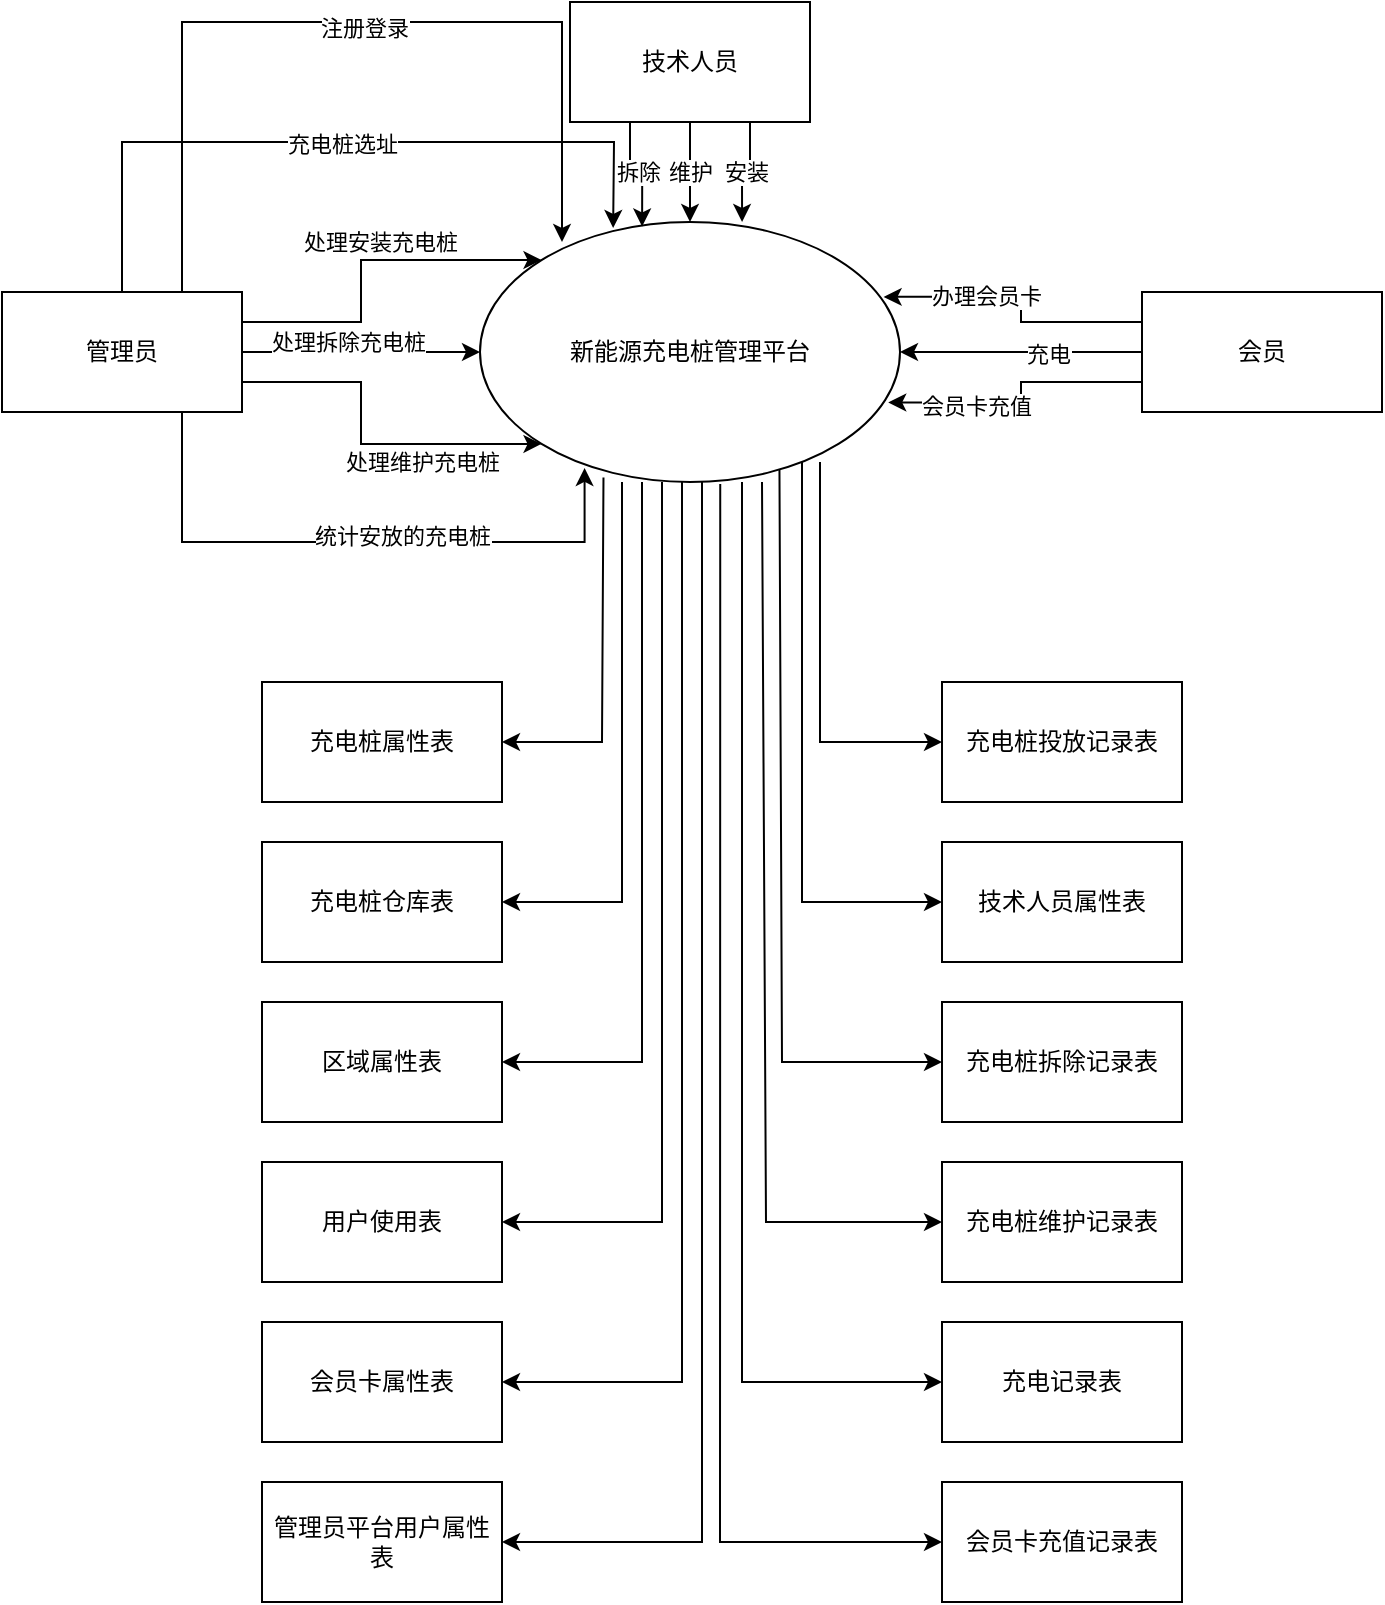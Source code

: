 <mxfile version="20.8.1" type="github">
  <diagram id="hFcypDkv1yxKYLGdelCU" name="第 1 页">
    <mxGraphModel dx="1615" dy="894" grid="1" gridSize="10" guides="1" tooltips="1" connect="1" arrows="1" fold="1" page="1" pageScale="1" pageWidth="827" pageHeight="1169" math="0" shadow="0">
      <root>
        <mxCell id="0" />
        <mxCell id="1" parent="0" />
        <mxCell id="XSCZwYgmgKanuWmm07Oy-10" value="" style="edgeStyle=orthogonalEdgeStyle;rounded=0;orthogonalLoop=1;jettySize=auto;html=1;" edge="1" parent="1" source="XSCZwYgmgKanuWmm07Oy-1" target="XSCZwYgmgKanuWmm07Oy-2">
          <mxGeometry relative="1" as="geometry" />
        </mxCell>
        <mxCell id="XSCZwYgmgKanuWmm07Oy-11" value="处理拆除充电桩" style="edgeLabel;html=1;align=center;verticalAlign=middle;resizable=0;points=[];" vertex="1" connectable="0" parent="XSCZwYgmgKanuWmm07Oy-10">
          <mxGeometry x="-0.343" y="-3" relative="1" as="geometry">
            <mxPoint x="14" y="-8" as="offset" />
          </mxGeometry>
        </mxCell>
        <mxCell id="XSCZwYgmgKanuWmm07Oy-12" style="edgeStyle=orthogonalEdgeStyle;rounded=0;orthogonalLoop=1;jettySize=auto;html=1;exitX=1;exitY=0.75;exitDx=0;exitDy=0;entryX=0;entryY=1;entryDx=0;entryDy=0;" edge="1" parent="1" source="XSCZwYgmgKanuWmm07Oy-1" target="XSCZwYgmgKanuWmm07Oy-2">
          <mxGeometry relative="1" as="geometry" />
        </mxCell>
        <mxCell id="XSCZwYgmgKanuWmm07Oy-14" value="处理维护充电桩" style="edgeLabel;html=1;align=center;verticalAlign=middle;resizable=0;points=[];" vertex="1" connectable="0" parent="XSCZwYgmgKanuWmm07Oy-12">
          <mxGeometry x="0.333" y="2" relative="1" as="geometry">
            <mxPoint y="11" as="offset" />
          </mxGeometry>
        </mxCell>
        <mxCell id="XSCZwYgmgKanuWmm07Oy-15" style="edgeStyle=orthogonalEdgeStyle;rounded=0;orthogonalLoop=1;jettySize=auto;html=1;exitX=1;exitY=0.25;exitDx=0;exitDy=0;entryX=0;entryY=0;entryDx=0;entryDy=0;" edge="1" parent="1" source="XSCZwYgmgKanuWmm07Oy-1" target="XSCZwYgmgKanuWmm07Oy-2">
          <mxGeometry relative="1" as="geometry" />
        </mxCell>
        <mxCell id="XSCZwYgmgKanuWmm07Oy-16" value="处理安装充电桩" style="edgeLabel;html=1;align=center;verticalAlign=middle;resizable=0;points=[];" vertex="1" connectable="0" parent="XSCZwYgmgKanuWmm07Oy-15">
          <mxGeometry x="0.099" y="2" relative="1" as="geometry">
            <mxPoint y="-7" as="offset" />
          </mxGeometry>
        </mxCell>
        <mxCell id="XSCZwYgmgKanuWmm07Oy-27" style="edgeStyle=orthogonalEdgeStyle;rounded=0;orthogonalLoop=1;jettySize=auto;html=1;exitX=0.75;exitY=1;exitDx=0;exitDy=0;entryX=0.249;entryY=0.946;entryDx=0;entryDy=0;entryPerimeter=0;" edge="1" parent="1" source="XSCZwYgmgKanuWmm07Oy-1" target="XSCZwYgmgKanuWmm07Oy-2">
          <mxGeometry relative="1" as="geometry">
            <Array as="points">
              <mxPoint x="160" y="470" />
              <mxPoint x="361" y="470" />
            </Array>
          </mxGeometry>
        </mxCell>
        <mxCell id="XSCZwYgmgKanuWmm07Oy-28" value="统计安放的充电桩" style="edgeLabel;html=1;align=center;verticalAlign=middle;resizable=0;points=[];" vertex="1" connectable="0" parent="XSCZwYgmgKanuWmm07Oy-27">
          <mxGeometry x="0.37" y="3" relative="1" as="geometry">
            <mxPoint x="-33" as="offset" />
          </mxGeometry>
        </mxCell>
        <mxCell id="XSCZwYgmgKanuWmm07Oy-1" value="管理员" style="rounded=0;whiteSpace=wrap;html=1;" vertex="1" parent="1">
          <mxGeometry x="70" y="345" width="120" height="60" as="geometry" />
        </mxCell>
        <mxCell id="XSCZwYgmgKanuWmm07Oy-2" value="新能源充电桩管理平台" style="ellipse;whiteSpace=wrap;html=1;" vertex="1" parent="1">
          <mxGeometry x="309" y="310" width="210" height="130" as="geometry" />
        </mxCell>
        <mxCell id="XSCZwYgmgKanuWmm07Oy-5" value="维护" style="edgeStyle=orthogonalEdgeStyle;rounded=0;orthogonalLoop=1;jettySize=auto;html=1;" edge="1" parent="1" source="XSCZwYgmgKanuWmm07Oy-3" target="XSCZwYgmgKanuWmm07Oy-2">
          <mxGeometry relative="1" as="geometry" />
        </mxCell>
        <mxCell id="XSCZwYgmgKanuWmm07Oy-7" value="安装" style="edgeStyle=orthogonalEdgeStyle;rounded=0;orthogonalLoop=1;jettySize=auto;html=1;exitX=0.75;exitY=1;exitDx=0;exitDy=0;entryX=0.624;entryY=0;entryDx=0;entryDy=0;entryPerimeter=0;" edge="1" parent="1" source="XSCZwYgmgKanuWmm07Oy-3" target="XSCZwYgmgKanuWmm07Oy-2">
          <mxGeometry relative="1" as="geometry" />
        </mxCell>
        <mxCell id="XSCZwYgmgKanuWmm07Oy-9" value="拆除" style="edgeStyle=orthogonalEdgeStyle;rounded=0;orthogonalLoop=1;jettySize=auto;html=1;exitX=0.25;exitY=1;exitDx=0;exitDy=0;entryX=0.386;entryY=0.017;entryDx=0;entryDy=0;entryPerimeter=0;" edge="1" parent="1" source="XSCZwYgmgKanuWmm07Oy-3" target="XSCZwYgmgKanuWmm07Oy-2">
          <mxGeometry relative="1" as="geometry" />
        </mxCell>
        <mxCell id="XSCZwYgmgKanuWmm07Oy-3" value="技术人员" style="rounded=0;whiteSpace=wrap;html=1;" vertex="1" parent="1">
          <mxGeometry x="354" y="200" width="120" height="60" as="geometry" />
        </mxCell>
        <mxCell id="XSCZwYgmgKanuWmm07Oy-29" style="edgeStyle=orthogonalEdgeStyle;rounded=0;orthogonalLoop=1;jettySize=auto;html=1;exitX=0;exitY=0.5;exitDx=0;exitDy=0;entryX=1;entryY=0.5;entryDx=0;entryDy=0;" edge="1" parent="1" source="XSCZwYgmgKanuWmm07Oy-4" target="XSCZwYgmgKanuWmm07Oy-2">
          <mxGeometry relative="1" as="geometry" />
        </mxCell>
        <mxCell id="XSCZwYgmgKanuWmm07Oy-30" value="充电" style="edgeLabel;html=1;align=center;verticalAlign=middle;resizable=0;points=[];" vertex="1" connectable="0" parent="XSCZwYgmgKanuWmm07Oy-29">
          <mxGeometry x="-0.22" y="1" relative="1" as="geometry">
            <mxPoint as="offset" />
          </mxGeometry>
        </mxCell>
        <mxCell id="XSCZwYgmgKanuWmm07Oy-33" style="edgeStyle=orthogonalEdgeStyle;rounded=0;orthogonalLoop=1;jettySize=auto;html=1;exitX=0;exitY=0.75;exitDx=0;exitDy=0;entryX=0.972;entryY=0.694;entryDx=0;entryDy=0;entryPerimeter=0;" edge="1" parent="1" source="XSCZwYgmgKanuWmm07Oy-4" target="XSCZwYgmgKanuWmm07Oy-2">
          <mxGeometry relative="1" as="geometry" />
        </mxCell>
        <mxCell id="XSCZwYgmgKanuWmm07Oy-37" value="会员卡充值" style="edgeLabel;html=1;align=center;verticalAlign=middle;resizable=0;points=[];" vertex="1" connectable="0" parent="XSCZwYgmgKanuWmm07Oy-33">
          <mxGeometry x="0.363" y="2" relative="1" as="geometry">
            <mxPoint as="offset" />
          </mxGeometry>
        </mxCell>
        <mxCell id="XSCZwYgmgKanuWmm07Oy-34" style="edgeStyle=orthogonalEdgeStyle;rounded=0;orthogonalLoop=1;jettySize=auto;html=1;exitX=0;exitY=0.25;exitDx=0;exitDy=0;entryX=0.961;entryY=0.288;entryDx=0;entryDy=0;entryPerimeter=0;" edge="1" parent="1" source="XSCZwYgmgKanuWmm07Oy-4" target="XSCZwYgmgKanuWmm07Oy-2">
          <mxGeometry relative="1" as="geometry" />
        </mxCell>
        <mxCell id="XSCZwYgmgKanuWmm07Oy-35" value="办理会员卡" style="edgeLabel;html=1;align=center;verticalAlign=middle;resizable=0;points=[];" vertex="1" connectable="0" parent="XSCZwYgmgKanuWmm07Oy-34">
          <mxGeometry x="0.281" y="-1" relative="1" as="geometry">
            <mxPoint as="offset" />
          </mxGeometry>
        </mxCell>
        <mxCell id="XSCZwYgmgKanuWmm07Oy-4" value="会员" style="rounded=0;whiteSpace=wrap;html=1;" vertex="1" parent="1">
          <mxGeometry x="640" y="345" width="120" height="60" as="geometry" />
        </mxCell>
        <mxCell id="XSCZwYgmgKanuWmm07Oy-20" value="" style="endArrow=classic;html=1;rounded=0;exitX=0.75;exitY=0;exitDx=0;exitDy=0;" edge="1" parent="1" source="XSCZwYgmgKanuWmm07Oy-1">
          <mxGeometry width="50" height="50" relative="1" as="geometry">
            <mxPoint x="390" y="460" as="sourcePoint" />
            <mxPoint x="350" y="320" as="targetPoint" />
            <Array as="points">
              <mxPoint x="160" y="210" />
              <mxPoint x="250" y="210" />
              <mxPoint x="350" y="210" />
              <mxPoint x="350" y="260" />
            </Array>
          </mxGeometry>
        </mxCell>
        <mxCell id="XSCZwYgmgKanuWmm07Oy-21" value="注册登录" style="edgeLabel;html=1;align=center;verticalAlign=middle;resizable=0;points=[];" vertex="1" connectable="0" parent="XSCZwYgmgKanuWmm07Oy-20">
          <mxGeometry x="0.229" y="-3" relative="1" as="geometry">
            <mxPoint x="-42" as="offset" />
          </mxGeometry>
        </mxCell>
        <mxCell id="XSCZwYgmgKanuWmm07Oy-22" value="" style="endArrow=classic;html=1;rounded=0;exitX=0.5;exitY=0;exitDx=0;exitDy=0;entryX=0.317;entryY=0.023;entryDx=0;entryDy=0;entryPerimeter=0;" edge="1" parent="1" source="XSCZwYgmgKanuWmm07Oy-1" target="XSCZwYgmgKanuWmm07Oy-2">
          <mxGeometry width="50" height="50" relative="1" as="geometry">
            <mxPoint x="390" y="460" as="sourcePoint" />
            <mxPoint x="440" y="410" as="targetPoint" />
            <Array as="points">
              <mxPoint x="130" y="270" />
              <mxPoint x="250" y="270" />
              <mxPoint x="376" y="270" />
            </Array>
          </mxGeometry>
        </mxCell>
        <mxCell id="XSCZwYgmgKanuWmm07Oy-25" value="充电桩选址" style="edgeLabel;html=1;align=center;verticalAlign=middle;resizable=0;points=[];" vertex="1" connectable="0" parent="XSCZwYgmgKanuWmm07Oy-22">
          <mxGeometry x="-0.128" y="-1" relative="1" as="geometry">
            <mxPoint x="26" as="offset" />
          </mxGeometry>
        </mxCell>
        <mxCell id="XSCZwYgmgKanuWmm07Oy-38" value="充电桩属性表" style="rounded=0;whiteSpace=wrap;html=1;" vertex="1" parent="1">
          <mxGeometry x="200" y="540" width="120" height="60" as="geometry" />
        </mxCell>
        <mxCell id="XSCZwYgmgKanuWmm07Oy-39" value="充电桩仓库表" style="rounded=0;whiteSpace=wrap;html=1;" vertex="1" parent="1">
          <mxGeometry x="200" y="620" width="120" height="60" as="geometry" />
        </mxCell>
        <mxCell id="XSCZwYgmgKanuWmm07Oy-40" value="区域属性表" style="rounded=0;whiteSpace=wrap;html=1;" vertex="1" parent="1">
          <mxGeometry x="200" y="700" width="120" height="60" as="geometry" />
        </mxCell>
        <mxCell id="XSCZwYgmgKanuWmm07Oy-41" value="用户使用表" style="rounded=0;whiteSpace=wrap;html=1;" vertex="1" parent="1">
          <mxGeometry x="200" y="780" width="120" height="60" as="geometry" />
        </mxCell>
        <mxCell id="XSCZwYgmgKanuWmm07Oy-42" value="会员卡属性表" style="rounded=0;whiteSpace=wrap;html=1;" vertex="1" parent="1">
          <mxGeometry x="200" y="860" width="120" height="60" as="geometry" />
        </mxCell>
        <mxCell id="XSCZwYgmgKanuWmm07Oy-43" value="管理员平台用户属性表" style="rounded=0;whiteSpace=wrap;html=1;" vertex="1" parent="1">
          <mxGeometry x="200" y="940" width="120" height="60" as="geometry" />
        </mxCell>
        <mxCell id="XSCZwYgmgKanuWmm07Oy-44" value="充电桩投放记录表" style="rounded=0;whiteSpace=wrap;html=1;" vertex="1" parent="1">
          <mxGeometry x="540" y="540" width="120" height="60" as="geometry" />
        </mxCell>
        <mxCell id="XSCZwYgmgKanuWmm07Oy-45" value="技术人员属性表" style="rounded=0;whiteSpace=wrap;html=1;" vertex="1" parent="1">
          <mxGeometry x="540" y="620" width="120" height="60" as="geometry" />
        </mxCell>
        <mxCell id="XSCZwYgmgKanuWmm07Oy-46" value="充电桩拆除记录表" style="rounded=0;whiteSpace=wrap;html=1;" vertex="1" parent="1">
          <mxGeometry x="540" y="700" width="120" height="60" as="geometry" />
        </mxCell>
        <mxCell id="XSCZwYgmgKanuWmm07Oy-47" value="充电桩维护记录表" style="rounded=0;whiteSpace=wrap;html=1;" vertex="1" parent="1">
          <mxGeometry x="540" y="780" width="120" height="60" as="geometry" />
        </mxCell>
        <mxCell id="XSCZwYgmgKanuWmm07Oy-48" value="充电记录表" style="rounded=0;whiteSpace=wrap;html=1;" vertex="1" parent="1">
          <mxGeometry x="540" y="860" width="120" height="60" as="geometry" />
        </mxCell>
        <mxCell id="XSCZwYgmgKanuWmm07Oy-49" value="会员卡充值记录表" style="rounded=0;whiteSpace=wrap;html=1;" vertex="1" parent="1">
          <mxGeometry x="540" y="940" width="120" height="60" as="geometry" />
        </mxCell>
        <mxCell id="XSCZwYgmgKanuWmm07Oy-50" value="" style="endArrow=classic;html=1;rounded=0;entryX=1;entryY=0.5;entryDx=0;entryDy=0;exitX=0.294;exitY=0.983;exitDx=0;exitDy=0;exitPerimeter=0;" edge="1" parent="1" source="XSCZwYgmgKanuWmm07Oy-2" target="XSCZwYgmgKanuWmm07Oy-38">
          <mxGeometry width="50" height="50" relative="1" as="geometry">
            <mxPoint x="380" y="440" as="sourcePoint" />
            <mxPoint x="440" y="670" as="targetPoint" />
            <Array as="points">
              <mxPoint x="370" y="570" />
            </Array>
          </mxGeometry>
        </mxCell>
        <mxCell id="XSCZwYgmgKanuWmm07Oy-51" value="" style="endArrow=classic;html=1;rounded=0;entryX=1;entryY=0.5;entryDx=0;entryDy=0;" edge="1" parent="1" target="XSCZwYgmgKanuWmm07Oy-39">
          <mxGeometry width="50" height="50" relative="1" as="geometry">
            <mxPoint x="380" y="440" as="sourcePoint" />
            <mxPoint x="440" y="540" as="targetPoint" />
            <Array as="points">
              <mxPoint x="380" y="650" />
            </Array>
          </mxGeometry>
        </mxCell>
        <mxCell id="XSCZwYgmgKanuWmm07Oy-52" value="" style="endArrow=classic;html=1;rounded=0;entryX=1;entryY=0.5;entryDx=0;entryDy=0;" edge="1" parent="1" target="XSCZwYgmgKanuWmm07Oy-40">
          <mxGeometry width="50" height="50" relative="1" as="geometry">
            <mxPoint x="390" y="440" as="sourcePoint" />
            <mxPoint x="440" y="540" as="targetPoint" />
            <Array as="points">
              <mxPoint x="390" y="730" />
            </Array>
          </mxGeometry>
        </mxCell>
        <mxCell id="XSCZwYgmgKanuWmm07Oy-53" value="" style="endArrow=classic;html=1;rounded=0;entryX=1;entryY=0.5;entryDx=0;entryDy=0;" edge="1" parent="1" target="XSCZwYgmgKanuWmm07Oy-41">
          <mxGeometry width="50" height="50" relative="1" as="geometry">
            <mxPoint x="400" y="440" as="sourcePoint" />
            <mxPoint x="440" y="670" as="targetPoint" />
            <Array as="points">
              <mxPoint x="400" y="810" />
            </Array>
          </mxGeometry>
        </mxCell>
        <mxCell id="XSCZwYgmgKanuWmm07Oy-54" value="" style="endArrow=classic;html=1;rounded=0;entryX=1;entryY=0.5;entryDx=0;entryDy=0;" edge="1" parent="1" target="XSCZwYgmgKanuWmm07Oy-42">
          <mxGeometry width="50" height="50" relative="1" as="geometry">
            <mxPoint x="410" y="440" as="sourcePoint" />
            <mxPoint x="440" y="670" as="targetPoint" />
            <Array as="points">
              <mxPoint x="410" y="560" />
              <mxPoint x="410" y="670" />
              <mxPoint x="410" y="890" />
            </Array>
          </mxGeometry>
        </mxCell>
        <mxCell id="XSCZwYgmgKanuWmm07Oy-55" value="" style="endArrow=classic;html=1;rounded=0;entryX=1;entryY=0.5;entryDx=0;entryDy=0;" edge="1" parent="1" target="XSCZwYgmgKanuWmm07Oy-43">
          <mxGeometry width="50" height="50" relative="1" as="geometry">
            <mxPoint x="420" y="440" as="sourcePoint" />
            <mxPoint x="440" y="670" as="targetPoint" />
            <Array as="points">
              <mxPoint x="420" y="700" />
              <mxPoint x="420" y="970" />
            </Array>
          </mxGeometry>
        </mxCell>
        <mxCell id="XSCZwYgmgKanuWmm07Oy-62" value="" style="endArrow=classic;html=1;rounded=0;entryX=0;entryY=0.5;entryDx=0;entryDy=0;exitX=0.572;exitY=1.008;exitDx=0;exitDy=0;exitPerimeter=0;" edge="1" parent="1" source="XSCZwYgmgKanuWmm07Oy-2" target="XSCZwYgmgKanuWmm07Oy-49">
          <mxGeometry width="50" height="50" relative="1" as="geometry">
            <mxPoint x="390" y="720" as="sourcePoint" />
            <mxPoint x="440" y="670" as="targetPoint" />
            <Array as="points">
              <mxPoint x="429" y="970" />
            </Array>
          </mxGeometry>
        </mxCell>
        <mxCell id="XSCZwYgmgKanuWmm07Oy-63" value="" style="endArrow=classic;html=1;rounded=0;entryX=0;entryY=0.5;entryDx=0;entryDy=0;" edge="1" parent="1" target="XSCZwYgmgKanuWmm07Oy-48">
          <mxGeometry width="50" height="50" relative="1" as="geometry">
            <mxPoint x="440" y="440" as="sourcePoint" />
            <mxPoint x="440" y="670" as="targetPoint" />
            <Array as="points">
              <mxPoint x="440" y="890" />
            </Array>
          </mxGeometry>
        </mxCell>
        <mxCell id="XSCZwYgmgKanuWmm07Oy-64" value="" style="endArrow=classic;html=1;rounded=0;entryX=0;entryY=0.5;entryDx=0;entryDy=0;" edge="1" parent="1" target="XSCZwYgmgKanuWmm07Oy-47">
          <mxGeometry width="50" height="50" relative="1" as="geometry">
            <mxPoint x="450" y="440" as="sourcePoint" />
            <mxPoint x="440" y="670" as="targetPoint" />
            <Array as="points">
              <mxPoint x="452" y="810" />
            </Array>
          </mxGeometry>
        </mxCell>
        <mxCell id="XSCZwYgmgKanuWmm07Oy-65" value="" style="endArrow=classic;html=1;rounded=0;entryX=0;entryY=0.5;entryDx=0;entryDy=0;exitX=0.713;exitY=0.952;exitDx=0;exitDy=0;exitPerimeter=0;" edge="1" parent="1" source="XSCZwYgmgKanuWmm07Oy-2" target="XSCZwYgmgKanuWmm07Oy-46">
          <mxGeometry width="50" height="50" relative="1" as="geometry">
            <mxPoint x="390" y="720" as="sourcePoint" />
            <mxPoint x="440" y="670" as="targetPoint" />
            <Array as="points">
              <mxPoint x="460" y="730" />
            </Array>
          </mxGeometry>
        </mxCell>
        <mxCell id="XSCZwYgmgKanuWmm07Oy-66" value="" style="endArrow=classic;html=1;rounded=0;entryX=0;entryY=0.5;entryDx=0;entryDy=0;" edge="1" parent="1" target="XSCZwYgmgKanuWmm07Oy-45">
          <mxGeometry width="50" height="50" relative="1" as="geometry">
            <mxPoint x="470" y="430" as="sourcePoint" />
            <mxPoint x="440" y="670" as="targetPoint" />
            <Array as="points">
              <mxPoint x="470" y="650" />
            </Array>
          </mxGeometry>
        </mxCell>
        <mxCell id="XSCZwYgmgKanuWmm07Oy-67" value="" style="endArrow=classic;html=1;rounded=0;entryX=0;entryY=0.5;entryDx=0;entryDy=0;" edge="1" parent="1" target="XSCZwYgmgKanuWmm07Oy-44">
          <mxGeometry width="50" height="50" relative="1" as="geometry">
            <mxPoint x="479" y="430" as="sourcePoint" />
            <mxPoint x="440" y="670" as="targetPoint" />
            <Array as="points">
              <mxPoint x="479" y="570" />
            </Array>
          </mxGeometry>
        </mxCell>
      </root>
    </mxGraphModel>
  </diagram>
</mxfile>
